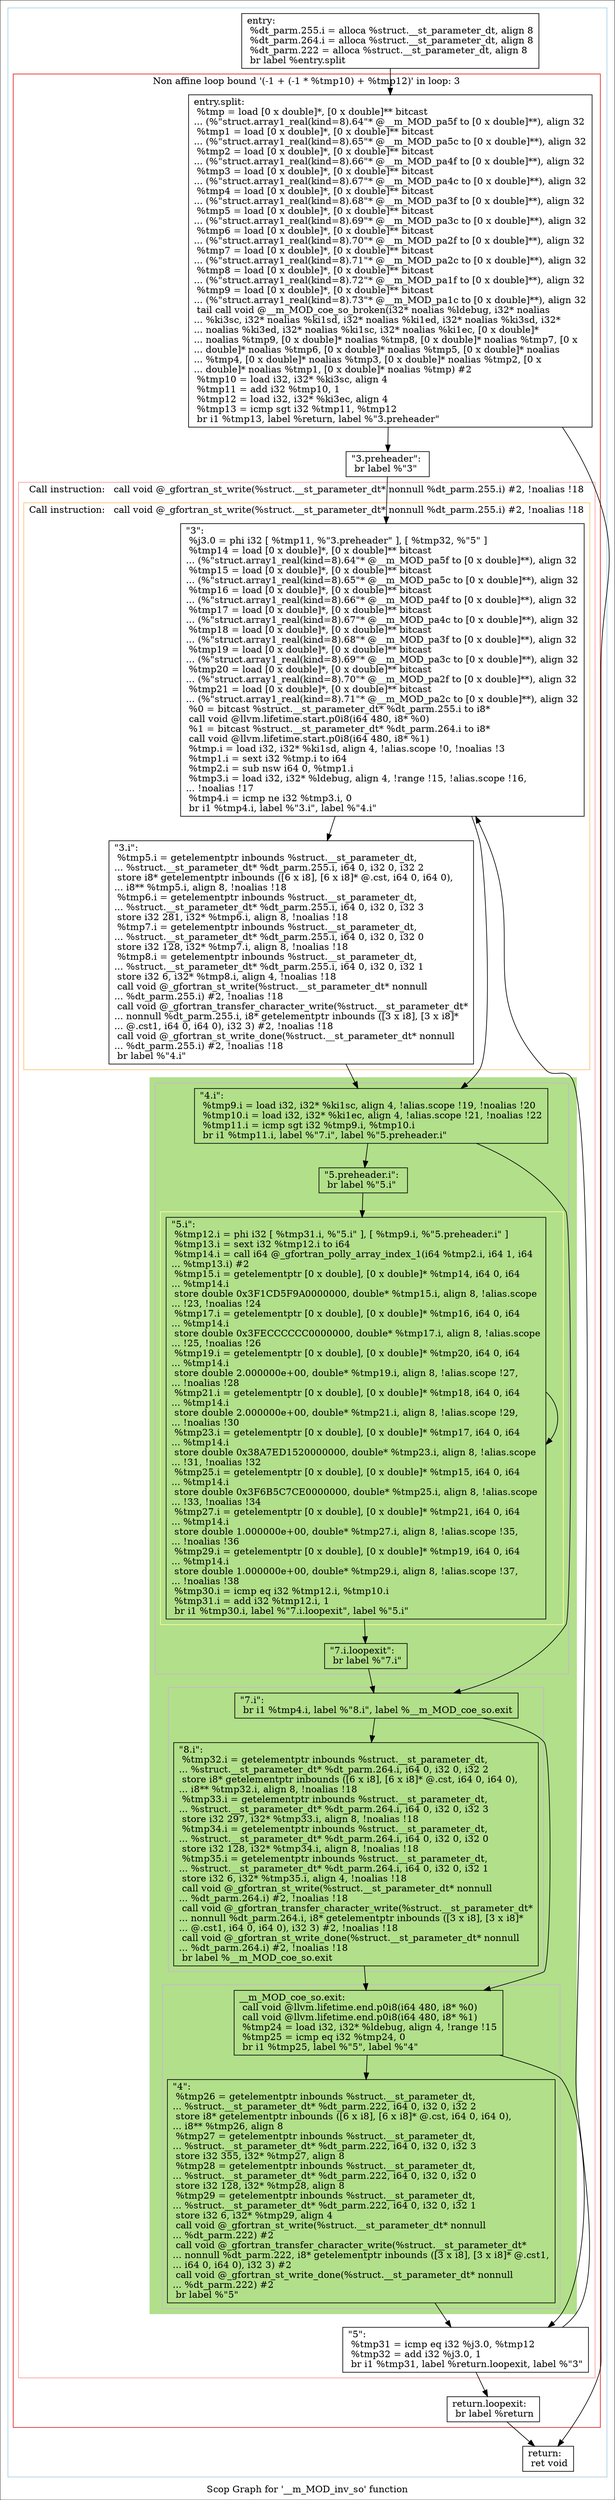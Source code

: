 digraph "Scop Graph for '__m_MOD_inv_so' function" {
	label="Scop Graph for '__m_MOD_inv_so' function";

	Node0xeef340 [shape=record,label="{entry:\l  %dt_parm.255.i = alloca %struct.__st_parameter_dt, align 8\l  %dt_parm.264.i = alloca %struct.__st_parameter_dt, align 8\l  %dt_parm.222 = alloca %struct.__st_parameter_dt, align 8\l  br label %entry.split\l}"];
	Node0xeef340 -> Node0xf0ce00;
	Node0xf0ce00 [shape=record,label="{entry.split:                                      \l  %tmp = load [0 x double]*, [0 x double]** bitcast\l... (%\"struct.array1_real(kind=8).64\"* @__m_MOD_pa5f to [0 x double]**), align 32\l  %tmp1 = load [0 x double]*, [0 x double]** bitcast\l... (%\"struct.array1_real(kind=8).65\"* @__m_MOD_pa5c to [0 x double]**), align 32\l  %tmp2 = load [0 x double]*, [0 x double]** bitcast\l... (%\"struct.array1_real(kind=8).66\"* @__m_MOD_pa4f to [0 x double]**), align 32\l  %tmp3 = load [0 x double]*, [0 x double]** bitcast\l... (%\"struct.array1_real(kind=8).67\"* @__m_MOD_pa4c to [0 x double]**), align 32\l  %tmp4 = load [0 x double]*, [0 x double]** bitcast\l... (%\"struct.array1_real(kind=8).68\"* @__m_MOD_pa3f to [0 x double]**), align 32\l  %tmp5 = load [0 x double]*, [0 x double]** bitcast\l... (%\"struct.array1_real(kind=8).69\"* @__m_MOD_pa3c to [0 x double]**), align 32\l  %tmp6 = load [0 x double]*, [0 x double]** bitcast\l... (%\"struct.array1_real(kind=8).70\"* @__m_MOD_pa2f to [0 x double]**), align 32\l  %tmp7 = load [0 x double]*, [0 x double]** bitcast\l... (%\"struct.array1_real(kind=8).71\"* @__m_MOD_pa2c to [0 x double]**), align 32\l  %tmp8 = load [0 x double]*, [0 x double]** bitcast\l... (%\"struct.array1_real(kind=8).72\"* @__m_MOD_pa1f to [0 x double]**), align 32\l  %tmp9 = load [0 x double]*, [0 x double]** bitcast\l... (%\"struct.array1_real(kind=8).73\"* @__m_MOD_pa1c to [0 x double]**), align 32\l  tail call void @__m_MOD_coe_so_broken(i32* noalias %ldebug, i32* noalias\l... %ki3sc, i32* noalias %ki1sd, i32* noalias %ki1ed, i32* noalias %ki3sd, i32*\l... noalias %ki3ed, i32* noalias %ki1sc, i32* noalias %ki1ec, [0 x double]*\l... noalias %tmp9, [0 x double]* noalias %tmp8, [0 x double]* noalias %tmp7, [0 x\l... double]* noalias %tmp6, [0 x double]* noalias %tmp5, [0 x double]* noalias\l... %tmp4, [0 x double]* noalias %tmp3, [0 x double]* noalias %tmp2, [0 x\l... double]* noalias %tmp1, [0 x double]* noalias %tmp) #2\l  %tmp10 = load i32, i32* %ki3sc, align 4\l  %tmp11 = add i32 %tmp10, 1\l  %tmp12 = load i32, i32* %ki3ec, align 4\l  %tmp13 = icmp sgt i32 %tmp11, %tmp12\l  br i1 %tmp13, label %return, label %\"3.preheader\"\l}"];
	Node0xf0ce00 -> Node0xe16d80;
	Node0xf0ce00 -> Node0xe5a2f0;
	Node0xe16d80 [shape=record,label="{return:                                           \l  ret void\l}"];
	Node0xe5a2f0 [shape=record,label="{\"3.preheader\":                                    \l  br label %\"3\"\l}"];
	Node0xe5a2f0 -> Node0xde4010;
	Node0xde4010 [shape=record,label="{\"3\":                                              \l  %j3.0 = phi i32 [ %tmp11, %\"3.preheader\" ], [ %tmp32, %\"5\" ]\l  %tmp14 = load [0 x double]*, [0 x double]** bitcast\l... (%\"struct.array1_real(kind=8).64\"* @__m_MOD_pa5f to [0 x double]**), align 32\l  %tmp15 = load [0 x double]*, [0 x double]** bitcast\l... (%\"struct.array1_real(kind=8).65\"* @__m_MOD_pa5c to [0 x double]**), align 32\l  %tmp16 = load [0 x double]*, [0 x double]** bitcast\l... (%\"struct.array1_real(kind=8).66\"* @__m_MOD_pa4f to [0 x double]**), align 32\l  %tmp17 = load [0 x double]*, [0 x double]** bitcast\l... (%\"struct.array1_real(kind=8).67\"* @__m_MOD_pa4c to [0 x double]**), align 32\l  %tmp18 = load [0 x double]*, [0 x double]** bitcast\l... (%\"struct.array1_real(kind=8).68\"* @__m_MOD_pa3f to [0 x double]**), align 32\l  %tmp19 = load [0 x double]*, [0 x double]** bitcast\l... (%\"struct.array1_real(kind=8).69\"* @__m_MOD_pa3c to [0 x double]**), align 32\l  %tmp20 = load [0 x double]*, [0 x double]** bitcast\l... (%\"struct.array1_real(kind=8).70\"* @__m_MOD_pa2f to [0 x double]**), align 32\l  %tmp21 = load [0 x double]*, [0 x double]** bitcast\l... (%\"struct.array1_real(kind=8).71\"* @__m_MOD_pa2c to [0 x double]**), align 32\l  %0 = bitcast %struct.__st_parameter_dt* %dt_parm.255.i to i8*\l  call void @llvm.lifetime.start.p0i8(i64 480, i8* %0)\l  %1 = bitcast %struct.__st_parameter_dt* %dt_parm.264.i to i8*\l  call void @llvm.lifetime.start.p0i8(i64 480, i8* %1)\l  %tmp.i = load i32, i32* %ki1sd, align 4, !alias.scope !0, !noalias !3\l  %tmp1.i = sext i32 %tmp.i to i64\l  %tmp2.i = sub nsw i64 0, %tmp1.i\l  %tmp3.i = load i32, i32* %ldebug, align 4, !range !15, !alias.scope !16,\l... !noalias !17\l  %tmp4.i = icmp ne i32 %tmp3.i, 0\l  br i1 %tmp4.i, label %\"3.i\", label %\"4.i\"\l}"];
	Node0xde4010 -> Node0xe64890;
	Node0xde4010 -> Node0xed6870;
	Node0xe64890 [shape=record,label="{\"3.i\":                                            \l  %tmp5.i = getelementptr inbounds %struct.__st_parameter_dt,\l... %struct.__st_parameter_dt* %dt_parm.255.i, i64 0, i32 0, i32 2\l  store i8* getelementptr inbounds ([6 x i8], [6 x i8]* @.cst, i64 0, i64 0),\l... i8** %tmp5.i, align 8, !noalias !18\l  %tmp6.i = getelementptr inbounds %struct.__st_parameter_dt,\l... %struct.__st_parameter_dt* %dt_parm.255.i, i64 0, i32 0, i32 3\l  store i32 281, i32* %tmp6.i, align 8, !noalias !18\l  %tmp7.i = getelementptr inbounds %struct.__st_parameter_dt,\l... %struct.__st_parameter_dt* %dt_parm.255.i, i64 0, i32 0, i32 0\l  store i32 128, i32* %tmp7.i, align 8, !noalias !18\l  %tmp8.i = getelementptr inbounds %struct.__st_parameter_dt,\l... %struct.__st_parameter_dt* %dt_parm.255.i, i64 0, i32 0, i32 1\l  store i32 6, i32* %tmp8.i, align 4, !noalias !18\l  call void @_gfortran_st_write(%struct.__st_parameter_dt* nonnull\l... %dt_parm.255.i) #2, !noalias !18\l  call void @_gfortran_transfer_character_write(%struct.__st_parameter_dt*\l... nonnull %dt_parm.255.i, i8* getelementptr inbounds ([3 x i8], [3 x i8]*\l... @.cst1, i64 0, i64 0), i32 3) #2, !noalias !18\l  call void @_gfortran_st_write_done(%struct.__st_parameter_dt* nonnull\l... %dt_parm.255.i) #2, !noalias !18\l  br label %\"4.i\"\l}"];
	Node0xe64890 -> Node0xed6870;
	Node0xed6870 [shape=record,label="{\"4.i\":                                            \l  %tmp9.i = load i32, i32* %ki1sc, align 4, !alias.scope !19, !noalias !20\l  %tmp10.i = load i32, i32* %ki1ec, align 4, !alias.scope !21, !noalias !22\l  %tmp11.i = icmp sgt i32 %tmp9.i, %tmp10.i\l  br i1 %tmp11.i, label %\"7.i\", label %\"5.preheader.i\"\l}"];
	Node0xed6870 -> Node0xe19ca0;
	Node0xed6870 -> Node0xee8d00;
	Node0xe19ca0 [shape=record,label="{\"7.i\":                                            \l  br i1 %tmp4.i, label %\"8.i\", label %__m_MOD_coe_so.exit\l}"];
	Node0xe19ca0 -> Node0xe69c90;
	Node0xe19ca0 -> Node0xdd9350;
	Node0xe69c90 [shape=record,label="{\"8.i\":                                            \l  %tmp32.i = getelementptr inbounds %struct.__st_parameter_dt,\l... %struct.__st_parameter_dt* %dt_parm.264.i, i64 0, i32 0, i32 2\l  store i8* getelementptr inbounds ([6 x i8], [6 x i8]* @.cst, i64 0, i64 0),\l... i8** %tmp32.i, align 8, !noalias !18\l  %tmp33.i = getelementptr inbounds %struct.__st_parameter_dt,\l... %struct.__st_parameter_dt* %dt_parm.264.i, i64 0, i32 0, i32 3\l  store i32 297, i32* %tmp33.i, align 8, !noalias !18\l  %tmp34.i = getelementptr inbounds %struct.__st_parameter_dt,\l... %struct.__st_parameter_dt* %dt_parm.264.i, i64 0, i32 0, i32 0\l  store i32 128, i32* %tmp34.i, align 8, !noalias !18\l  %tmp35.i = getelementptr inbounds %struct.__st_parameter_dt,\l... %struct.__st_parameter_dt* %dt_parm.264.i, i64 0, i32 0, i32 1\l  store i32 6, i32* %tmp35.i, align 4, !noalias !18\l  call void @_gfortran_st_write(%struct.__st_parameter_dt* nonnull\l... %dt_parm.264.i) #2, !noalias !18\l  call void @_gfortran_transfer_character_write(%struct.__st_parameter_dt*\l... nonnull %dt_parm.264.i, i8* getelementptr inbounds ([3 x i8], [3 x i8]*\l... @.cst1, i64 0, i64 0), i32 3) #2, !noalias !18\l  call void @_gfortran_st_write_done(%struct.__st_parameter_dt* nonnull\l... %dt_parm.264.i) #2, !noalias !18\l  br label %__m_MOD_coe_so.exit\l}"];
	Node0xe69c90 -> Node0xdd9350;
	Node0xdd9350 [shape=record,label="{__m_MOD_coe_so.exit:                              \l  call void @llvm.lifetime.end.p0i8(i64 480, i8* %0)\l  call void @llvm.lifetime.end.p0i8(i64 480, i8* %1)\l  %tmp24 = load i32, i32* %ldebug, align 4, !range !15\l  %tmp25 = icmp eq i32 %tmp24, 0\l  br i1 %tmp25, label %\"5\", label %\"4\"\l}"];
	Node0xdd9350 -> Node0xdd89d0;
	Node0xdd9350 -> Node0xe437c0;
	Node0xdd89d0 [shape=record,label="{\"5\":                                              \l  %tmp31 = icmp eq i32 %j3.0, %tmp12\l  %tmp32 = add i32 %j3.0, 1\l  br i1 %tmp31, label %return.loopexit, label %\"3\"\l}"];
	Node0xdd89d0 -> Node0xe71380;
	Node0xdd89d0 -> Node0xde4010[constraint=false];
	Node0xe71380 [shape=record,label="{return.loopexit:                                  \l  br label %return\l}"];
	Node0xe71380 -> Node0xe16d80;
	Node0xe437c0 [shape=record,label="{\"4\":                                              \l  %tmp26 = getelementptr inbounds %struct.__st_parameter_dt,\l... %struct.__st_parameter_dt* %dt_parm.222, i64 0, i32 0, i32 2\l  store i8* getelementptr inbounds ([6 x i8], [6 x i8]* @.cst, i64 0, i64 0),\l... i8** %tmp26, align 8\l  %tmp27 = getelementptr inbounds %struct.__st_parameter_dt,\l... %struct.__st_parameter_dt* %dt_parm.222, i64 0, i32 0, i32 3\l  store i32 355, i32* %tmp27, align 8\l  %tmp28 = getelementptr inbounds %struct.__st_parameter_dt,\l... %struct.__st_parameter_dt* %dt_parm.222, i64 0, i32 0, i32 0\l  store i32 128, i32* %tmp28, align 8\l  %tmp29 = getelementptr inbounds %struct.__st_parameter_dt,\l... %struct.__st_parameter_dt* %dt_parm.222, i64 0, i32 0, i32 1\l  store i32 6, i32* %tmp29, align 4\l  call void @_gfortran_st_write(%struct.__st_parameter_dt* nonnull\l... %dt_parm.222) #2\l  call void @_gfortran_transfer_character_write(%struct.__st_parameter_dt*\l... nonnull %dt_parm.222, i8* getelementptr inbounds ([3 x i8], [3 x i8]* @.cst1,\l... i64 0, i64 0), i32 3) #2\l  call void @_gfortran_st_write_done(%struct.__st_parameter_dt* nonnull\l... %dt_parm.222) #2\l  br label %\"5\"\l}"];
	Node0xe437c0 -> Node0xdd89d0;
	Node0xee8d00 [shape=record,label="{\"5.preheader.i\":                                  \l  br label %\"5.i\"\l}"];
	Node0xee8d00 -> Node0xe57920;
	Node0xe57920 [shape=record,label="{\"5.i\":                                            \l  %tmp12.i = phi i32 [ %tmp31.i, %\"5.i\" ], [ %tmp9.i, %\"5.preheader.i\" ]\l  %tmp13.i = sext i32 %tmp12.i to i64\l  %tmp14.i = call i64 @_gfortran_polly_array_index_1(i64 %tmp2.i, i64 1, i64\l... %tmp13.i) #2\l  %tmp15.i = getelementptr [0 x double], [0 x double]* %tmp14, i64 0, i64\l... %tmp14.i\l  store double 0x3F1CD5F9A0000000, double* %tmp15.i, align 8, !alias.scope\l... !23, !noalias !24\l  %tmp17.i = getelementptr [0 x double], [0 x double]* %tmp16, i64 0, i64\l... %tmp14.i\l  store double 0x3FECCCCCC0000000, double* %tmp17.i, align 8, !alias.scope\l... !25, !noalias !26\l  %tmp19.i = getelementptr [0 x double], [0 x double]* %tmp20, i64 0, i64\l... %tmp14.i\l  store double 2.000000e+00, double* %tmp19.i, align 8, !alias.scope !27,\l... !noalias !28\l  %tmp21.i = getelementptr [0 x double], [0 x double]* %tmp18, i64 0, i64\l... %tmp14.i\l  store double 2.000000e+00, double* %tmp21.i, align 8, !alias.scope !29,\l... !noalias !30\l  %tmp23.i = getelementptr [0 x double], [0 x double]* %tmp17, i64 0, i64\l... %tmp14.i\l  store double 0x38A7ED1520000000, double* %tmp23.i, align 8, !alias.scope\l... !31, !noalias !32\l  %tmp25.i = getelementptr [0 x double], [0 x double]* %tmp15, i64 0, i64\l... %tmp14.i\l  store double 0x3F6B5C7CE0000000, double* %tmp25.i, align 8, !alias.scope\l... !33, !noalias !34\l  %tmp27.i = getelementptr [0 x double], [0 x double]* %tmp21, i64 0, i64\l... %tmp14.i\l  store double 1.000000e+00, double* %tmp27.i, align 8, !alias.scope !35,\l... !noalias !36\l  %tmp29.i = getelementptr [0 x double], [0 x double]* %tmp19, i64 0, i64\l... %tmp14.i\l  store double 1.000000e+00, double* %tmp29.i, align 8, !alias.scope !37,\l... !noalias !38\l  %tmp30.i = icmp eq i32 %tmp12.i, %tmp10.i\l  %tmp31.i = add i32 %tmp12.i, 1\l  br i1 %tmp30.i, label %\"7.i.loopexit\", label %\"5.i\"\l}"];
	Node0xe57920 -> Node0xe201e0;
	Node0xe57920 -> Node0xe57920[constraint=false];
	Node0xe201e0 [shape=record,label="{\"7.i.loopexit\":                                   \l  br label %\"7.i\"\l}"];
	Node0xe201e0 -> Node0xe19ca0;
	colorscheme = "paired12"
        subgraph cluster_0xf5bc80 {
          label = "";
          style = solid;
          color = 1
          subgraph cluster_0xf632a0 {
            label = "Non affine loop bound '(-1 + (-1 * %tmp10) + %tmp12)' in loop: 3";
            style = solid;
            color = 6
            subgraph cluster_0xf63220 {
              label = "Call instruction:   call void @_gfortran_st_write(%struct.__st_parameter_dt* nonnull %dt_parm.255.i) #2, !noalias !18";
              style = solid;
              color = 5
              subgraph cluster_0xf631a0 {
                label = "Call instruction:   call void @_gfortran_st_write(%struct.__st_parameter_dt* nonnull %dt_parm.255.i) #2, !noalias !18";
                style = solid;
                color = 7
                Node0xde4010;
                Node0xe64890;
              }
              subgraph cluster_0xf623c0 {
                label = "";
                style = filled;
                color = 3                subgraph cluster_0xf63120 {
                  label = "";
                  style = solid;
                  color = 9
                  subgraph cluster_0xf630a0 {
                    label = "";
                    style = solid;
                    color = 11
                    Node0xe57920;
                  }
                  Node0xed6870;
                  Node0xee8d00;
                  Node0xe201e0;
                }
                subgraph cluster_0xf5be20 {
                  label = "";
                  style = solid;
                  color = 9
                  Node0xe19ca0;
                  Node0xe69c90;
                }
                subgraph cluster_0xf5bda0 {
                  label = "";
                  style = solid;
                  color = 9
                  Node0xdd9350;
                  Node0xe437c0;
                }
              }
              Node0xdd89d0;
            }
            Node0xf0ce00;
            Node0xe5a2f0;
            Node0xe71380;
          }
          Node0xeef340;
          Node0xe16d80;
        }
}
